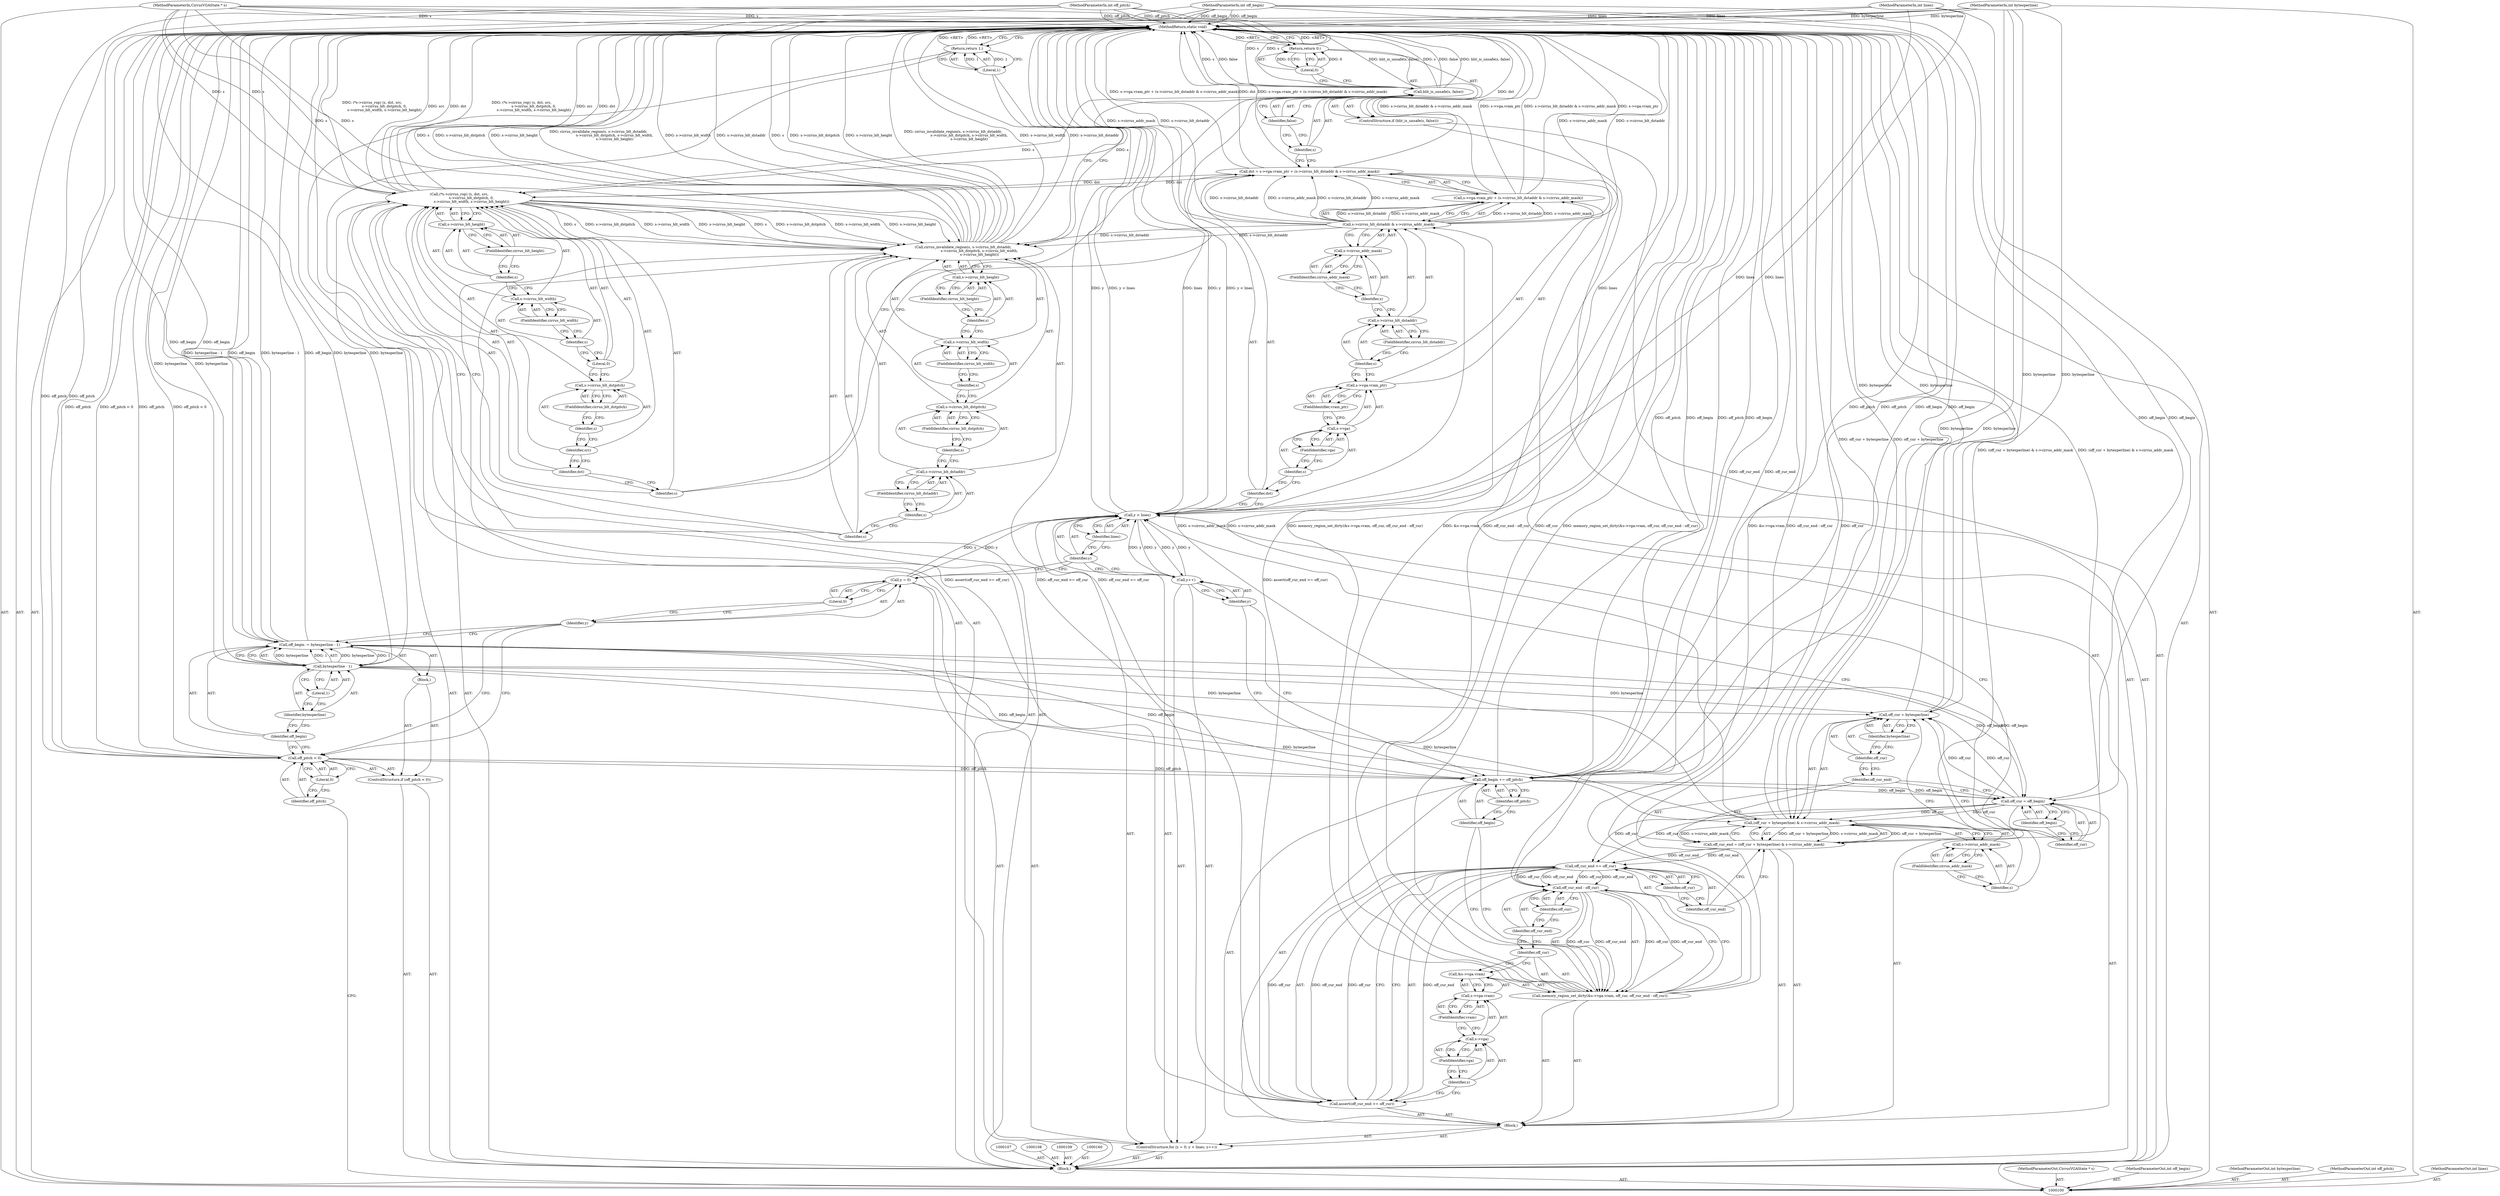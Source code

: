 digraph "0_qemu_f153b563f8cf121aebf5a2fff5f0110faf58ccb3" {
"1000212" [label="(MethodReturn,static void)"];
"1000101" [label="(MethodParameterIn,CirrusVGAState * s)"];
"1000303" [label="(MethodParameterOut,CirrusVGAState * s)"];
"1000102" [label="(MethodParameterIn,int off_begin)"];
"1000304" [label="(MethodParameterOut,int off_begin)"];
"1000117" [label="(Call,bytesperline - 1)"];
"1000118" [label="(Identifier,bytesperline)"];
"1000119" [label="(Literal,1)"];
"1000115" [label="(Call,off_begin -= bytesperline - 1)"];
"1000116" [label="(Identifier,off_begin)"];
"1000121" [label="(Call,y = 0)"];
"1000122" [label="(Identifier,y)"];
"1000123" [label="(Literal,0)"];
"1000124" [label="(Call,y < lines)"];
"1000125" [label="(Identifier,y)"];
"1000126" [label="(Identifier,lines)"];
"1000127" [label="(Call,y++)"];
"1000128" [label="(Identifier,y)"];
"1000129" [label="(Block,)"];
"1000120" [label="(ControlStructure,for (y = 0; y < lines; y++))"];
"1000132" [label="(Identifier,off_begin)"];
"1000130" [label="(Call,off_cur = off_begin)"];
"1000131" [label="(Identifier,off_cur)"];
"1000135" [label="(Call,(off_cur + bytesperline) & s->cirrus_addr_mask)"];
"1000136" [label="(Call,off_cur + bytesperline)"];
"1000137" [label="(Identifier,off_cur)"];
"1000138" [label="(Identifier,bytesperline)"];
"1000139" [label="(Call,s->cirrus_addr_mask)"];
"1000140" [label="(Identifier,s)"];
"1000141" [label="(FieldIdentifier,cirrus_addr_mask)"];
"1000133" [label="(Call,off_cur_end = (off_cur + bytesperline) & s->cirrus_addr_mask)"];
"1000134" [label="(Identifier,off_cur_end)"];
"1000143" [label="(Call,off_cur_end >= off_cur)"];
"1000144" [label="(Identifier,off_cur_end)"];
"1000145" [label="(Identifier,off_cur)"];
"1000142" [label="(Call,assert(off_cur_end >= off_cur))"];
"1000147" [label="(Call,&s->vga.vram)"];
"1000148" [label="(Call,s->vga.vram)"];
"1000149" [label="(Call,s->vga)"];
"1000150" [label="(Identifier,s)"];
"1000151" [label="(FieldIdentifier,vga)"];
"1000152" [label="(FieldIdentifier,vram)"];
"1000153" [label="(Identifier,off_cur)"];
"1000154" [label="(Call,off_cur_end - off_cur)"];
"1000155" [label="(Identifier,off_cur_end)"];
"1000156" [label="(Identifier,off_cur)"];
"1000146" [label="(Call,memory_region_set_dirty(&s->vga.vram, off_cur, off_cur_end - off_cur))"];
"1000159" [label="(Identifier,off_pitch)"];
"1000157" [label="(Call,off_begin += off_pitch)"];
"1000158" [label="(Identifier,off_begin)"];
"1000104" [label="(MethodParameterIn,int bytesperline)"];
"1000306" [label="(MethodParameterOut,int bytesperline)"];
"1000103" [label="(MethodParameterIn,int off_pitch)"];
"1000305" [label="(MethodParameterOut,int off_pitch)"];
"1000163" [label="(Call,s->vga.vram_ptr + (s->cirrus_blt_dstaddr & s->cirrus_addr_mask))"];
"1000164" [label="(Call,s->vga.vram_ptr)"];
"1000165" [label="(Call,s->vga)"];
"1000166" [label="(Identifier,s)"];
"1000167" [label="(FieldIdentifier,vga)"];
"1000168" [label="(FieldIdentifier,vram_ptr)"];
"1000169" [label="(Call,s->cirrus_blt_dstaddr & s->cirrus_addr_mask)"];
"1000170" [label="(Call,s->cirrus_blt_dstaddr)"];
"1000171" [label="(Identifier,s)"];
"1000172" [label="(FieldIdentifier,cirrus_blt_dstaddr)"];
"1000161" [label="(Call,dst = s->vga.vram_ptr + (s->cirrus_blt_dstaddr & s->cirrus_addr_mask))"];
"1000162" [label="(Identifier,dst)"];
"1000173" [label="(Call,s->cirrus_addr_mask)"];
"1000174" [label="(Identifier,s)"];
"1000175" [label="(FieldIdentifier,cirrus_addr_mask)"];
"1000178" [label="(Identifier,s)"];
"1000179" [label="(Identifier,false)"];
"1000176" [label="(ControlStructure,if (blit_is_unsafe(s, false)))"];
"1000177" [label="(Call,blit_is_unsafe(s, false))"];
"1000181" [label="(Literal,0)"];
"1000180" [label="(Return,return 0;)"];
"1000183" [label="(Identifier,s)"];
"1000184" [label="(Identifier,dst)"];
"1000185" [label="(Identifier,src)"];
"1000182" [label="(Call,(*s->cirrus_rop) (s, dst, src,\n                      s->cirrus_blt_dstpitch, 0,\n                      s->cirrus_blt_width, s->cirrus_blt_height))"];
"1000186" [label="(Call,s->cirrus_blt_dstpitch)"];
"1000187" [label="(Identifier,s)"];
"1000188" [label="(FieldIdentifier,cirrus_blt_dstpitch)"];
"1000189" [label="(Literal,0)"];
"1000190" [label="(Call,s->cirrus_blt_width)"];
"1000191" [label="(Identifier,s)"];
"1000192" [label="(FieldIdentifier,cirrus_blt_width)"];
"1000193" [label="(Call,s->cirrus_blt_height)"];
"1000194" [label="(Identifier,s)"];
"1000195" [label="(FieldIdentifier,cirrus_blt_height)"];
"1000105" [label="(MethodParameterIn,int lines)"];
"1000307" [label="(MethodParameterOut,int lines)"];
"1000197" [label="(Identifier,s)"];
"1000198" [label="(Call,s->cirrus_blt_dstaddr)"];
"1000199" [label="(Identifier,s)"];
"1000200" [label="(FieldIdentifier,cirrus_blt_dstaddr)"];
"1000196" [label="(Call,cirrus_invalidate_region(s, s->cirrus_blt_dstaddr,\n                             s->cirrus_blt_dstpitch, s->cirrus_blt_width,\n                             s->cirrus_blt_height))"];
"1000201" [label="(Call,s->cirrus_blt_dstpitch)"];
"1000202" [label="(Identifier,s)"];
"1000203" [label="(FieldIdentifier,cirrus_blt_dstpitch)"];
"1000204" [label="(Call,s->cirrus_blt_width)"];
"1000205" [label="(Identifier,s)"];
"1000206" [label="(FieldIdentifier,cirrus_blt_width)"];
"1000207" [label="(Call,s->cirrus_blt_height)"];
"1000208" [label="(Identifier,s)"];
"1000209" [label="(FieldIdentifier,cirrus_blt_height)"];
"1000211" [label="(Literal,1)"];
"1000210" [label="(Return,return 1;)"];
"1000106" [label="(Block,)"];
"1000113" [label="(Literal,0)"];
"1000114" [label="(Block,)"];
"1000110" [label="(ControlStructure,if (off_pitch < 0))"];
"1000111" [label="(Call,off_pitch < 0)"];
"1000112" [label="(Identifier,off_pitch)"];
"1000212" -> "1000100"  [label="AST: "];
"1000212" -> "1000180"  [label="CFG: "];
"1000212" -> "1000210"  [label="CFG: "];
"1000210" -> "1000212"  [label="DDG: <RET>"];
"1000180" -> "1000212"  [label="DDG: <RET>"];
"1000142" -> "1000212"  [label="DDG: assert(off_cur_end >= off_cur)"];
"1000142" -> "1000212"  [label="DDG: off_cur_end >= off_cur"];
"1000182" -> "1000212"  [label="DDG: src"];
"1000182" -> "1000212"  [label="DDG: dst"];
"1000182" -> "1000212"  [label="DDG: (*s->cirrus_rop) (s, dst, src,\n                      s->cirrus_blt_dstpitch, 0,\n                      s->cirrus_blt_width, s->cirrus_blt_height)"];
"1000163" -> "1000212"  [label="DDG: s->cirrus_blt_dstaddr & s->cirrus_addr_mask"];
"1000163" -> "1000212"  [label="DDG: s->vga.vram_ptr"];
"1000105" -> "1000212"  [label="DDG: lines"];
"1000117" -> "1000212"  [label="DDG: bytesperline"];
"1000146" -> "1000212"  [label="DDG: off_cur_end - off_cur"];
"1000146" -> "1000212"  [label="DDG: off_cur"];
"1000146" -> "1000212"  [label="DDG: memory_region_set_dirty(&s->vga.vram, off_cur, off_cur_end - off_cur)"];
"1000146" -> "1000212"  [label="DDG: &s->vga.vram"];
"1000196" -> "1000212"  [label="DDG: s"];
"1000196" -> "1000212"  [label="DDG: s->cirrus_blt_dstpitch"];
"1000196" -> "1000212"  [label="DDG: s->cirrus_blt_height"];
"1000196" -> "1000212"  [label="DDG: cirrus_invalidate_region(s, s->cirrus_blt_dstaddr,\n                             s->cirrus_blt_dstpitch, s->cirrus_blt_width,\n                             s->cirrus_blt_height)"];
"1000196" -> "1000212"  [label="DDG: s->cirrus_blt_width"];
"1000196" -> "1000212"  [label="DDG: s->cirrus_blt_dstaddr"];
"1000136" -> "1000212"  [label="DDG: bytesperline"];
"1000177" -> "1000212"  [label="DDG: s"];
"1000177" -> "1000212"  [label="DDG: false"];
"1000177" -> "1000212"  [label="DDG: blit_is_unsafe(s, false)"];
"1000157" -> "1000212"  [label="DDG: off_pitch"];
"1000157" -> "1000212"  [label="DDG: off_begin"];
"1000115" -> "1000212"  [label="DDG: bytesperline - 1"];
"1000115" -> "1000212"  [label="DDG: off_begin"];
"1000124" -> "1000212"  [label="DDG: lines"];
"1000124" -> "1000212"  [label="DDG: y"];
"1000124" -> "1000212"  [label="DDG: y < lines"];
"1000104" -> "1000212"  [label="DDG: bytesperline"];
"1000154" -> "1000212"  [label="DDG: off_cur_end"];
"1000103" -> "1000212"  [label="DDG: off_pitch"];
"1000102" -> "1000212"  [label="DDG: off_begin"];
"1000111" -> "1000212"  [label="DDG: off_pitch"];
"1000111" -> "1000212"  [label="DDG: off_pitch < 0"];
"1000133" -> "1000212"  [label="DDG: (off_cur + bytesperline) & s->cirrus_addr_mask"];
"1000101" -> "1000212"  [label="DDG: s"];
"1000169" -> "1000212"  [label="DDG: s->cirrus_addr_mask"];
"1000169" -> "1000212"  [label="DDG: s->cirrus_blt_dstaddr"];
"1000135" -> "1000212"  [label="DDG: off_cur + bytesperline"];
"1000161" -> "1000212"  [label="DDG: s->vga.vram_ptr + (s->cirrus_blt_dstaddr & s->cirrus_addr_mask)"];
"1000161" -> "1000212"  [label="DDG: dst"];
"1000101" -> "1000100"  [label="AST: "];
"1000101" -> "1000212"  [label="DDG: s"];
"1000101" -> "1000177"  [label="DDG: s"];
"1000101" -> "1000182"  [label="DDG: s"];
"1000101" -> "1000196"  [label="DDG: s"];
"1000303" -> "1000100"  [label="AST: "];
"1000102" -> "1000100"  [label="AST: "];
"1000102" -> "1000212"  [label="DDG: off_begin"];
"1000102" -> "1000115"  [label="DDG: off_begin"];
"1000102" -> "1000130"  [label="DDG: off_begin"];
"1000102" -> "1000157"  [label="DDG: off_begin"];
"1000304" -> "1000100"  [label="AST: "];
"1000117" -> "1000115"  [label="AST: "];
"1000117" -> "1000119"  [label="CFG: "];
"1000118" -> "1000117"  [label="AST: "];
"1000119" -> "1000117"  [label="AST: "];
"1000115" -> "1000117"  [label="CFG: "];
"1000117" -> "1000212"  [label="DDG: bytesperline"];
"1000117" -> "1000115"  [label="DDG: bytesperline"];
"1000117" -> "1000115"  [label="DDG: 1"];
"1000104" -> "1000117"  [label="DDG: bytesperline"];
"1000117" -> "1000135"  [label="DDG: bytesperline"];
"1000117" -> "1000136"  [label="DDG: bytesperline"];
"1000118" -> "1000117"  [label="AST: "];
"1000118" -> "1000116"  [label="CFG: "];
"1000119" -> "1000118"  [label="CFG: "];
"1000119" -> "1000117"  [label="AST: "];
"1000119" -> "1000118"  [label="CFG: "];
"1000117" -> "1000119"  [label="CFG: "];
"1000115" -> "1000114"  [label="AST: "];
"1000115" -> "1000117"  [label="CFG: "];
"1000116" -> "1000115"  [label="AST: "];
"1000117" -> "1000115"  [label="AST: "];
"1000122" -> "1000115"  [label="CFG: "];
"1000115" -> "1000212"  [label="DDG: bytesperline - 1"];
"1000115" -> "1000212"  [label="DDG: off_begin"];
"1000117" -> "1000115"  [label="DDG: bytesperline"];
"1000117" -> "1000115"  [label="DDG: 1"];
"1000102" -> "1000115"  [label="DDG: off_begin"];
"1000115" -> "1000130"  [label="DDG: off_begin"];
"1000115" -> "1000157"  [label="DDG: off_begin"];
"1000116" -> "1000115"  [label="AST: "];
"1000116" -> "1000111"  [label="CFG: "];
"1000118" -> "1000116"  [label="CFG: "];
"1000121" -> "1000120"  [label="AST: "];
"1000121" -> "1000123"  [label="CFG: "];
"1000122" -> "1000121"  [label="AST: "];
"1000123" -> "1000121"  [label="AST: "];
"1000125" -> "1000121"  [label="CFG: "];
"1000121" -> "1000124"  [label="DDG: y"];
"1000122" -> "1000121"  [label="AST: "];
"1000122" -> "1000115"  [label="CFG: "];
"1000122" -> "1000111"  [label="CFG: "];
"1000123" -> "1000122"  [label="CFG: "];
"1000123" -> "1000121"  [label="AST: "];
"1000123" -> "1000122"  [label="CFG: "];
"1000121" -> "1000123"  [label="CFG: "];
"1000124" -> "1000120"  [label="AST: "];
"1000124" -> "1000126"  [label="CFG: "];
"1000125" -> "1000124"  [label="AST: "];
"1000126" -> "1000124"  [label="AST: "];
"1000131" -> "1000124"  [label="CFG: "];
"1000162" -> "1000124"  [label="CFG: "];
"1000124" -> "1000212"  [label="DDG: lines"];
"1000124" -> "1000212"  [label="DDG: y"];
"1000124" -> "1000212"  [label="DDG: y < lines"];
"1000121" -> "1000124"  [label="DDG: y"];
"1000127" -> "1000124"  [label="DDG: y"];
"1000105" -> "1000124"  [label="DDG: lines"];
"1000124" -> "1000127"  [label="DDG: y"];
"1000125" -> "1000124"  [label="AST: "];
"1000125" -> "1000121"  [label="CFG: "];
"1000125" -> "1000127"  [label="CFG: "];
"1000126" -> "1000125"  [label="CFG: "];
"1000126" -> "1000124"  [label="AST: "];
"1000126" -> "1000125"  [label="CFG: "];
"1000124" -> "1000126"  [label="CFG: "];
"1000127" -> "1000120"  [label="AST: "];
"1000127" -> "1000128"  [label="CFG: "];
"1000128" -> "1000127"  [label="AST: "];
"1000125" -> "1000127"  [label="CFG: "];
"1000127" -> "1000124"  [label="DDG: y"];
"1000124" -> "1000127"  [label="DDG: y"];
"1000128" -> "1000127"  [label="AST: "];
"1000128" -> "1000157"  [label="CFG: "];
"1000127" -> "1000128"  [label="CFG: "];
"1000129" -> "1000120"  [label="AST: "];
"1000130" -> "1000129"  [label="AST: "];
"1000133" -> "1000129"  [label="AST: "];
"1000142" -> "1000129"  [label="AST: "];
"1000146" -> "1000129"  [label="AST: "];
"1000157" -> "1000129"  [label="AST: "];
"1000120" -> "1000106"  [label="AST: "];
"1000121" -> "1000120"  [label="AST: "];
"1000124" -> "1000120"  [label="AST: "];
"1000127" -> "1000120"  [label="AST: "];
"1000129" -> "1000120"  [label="AST: "];
"1000132" -> "1000130"  [label="AST: "];
"1000132" -> "1000131"  [label="CFG: "];
"1000130" -> "1000132"  [label="CFG: "];
"1000130" -> "1000129"  [label="AST: "];
"1000130" -> "1000132"  [label="CFG: "];
"1000131" -> "1000130"  [label="AST: "];
"1000132" -> "1000130"  [label="AST: "];
"1000134" -> "1000130"  [label="CFG: "];
"1000157" -> "1000130"  [label="DDG: off_begin"];
"1000115" -> "1000130"  [label="DDG: off_begin"];
"1000102" -> "1000130"  [label="DDG: off_begin"];
"1000130" -> "1000135"  [label="DDG: off_cur"];
"1000130" -> "1000136"  [label="DDG: off_cur"];
"1000130" -> "1000143"  [label="DDG: off_cur"];
"1000131" -> "1000130"  [label="AST: "];
"1000131" -> "1000124"  [label="CFG: "];
"1000132" -> "1000131"  [label="CFG: "];
"1000135" -> "1000133"  [label="AST: "];
"1000135" -> "1000139"  [label="CFG: "];
"1000136" -> "1000135"  [label="AST: "];
"1000139" -> "1000135"  [label="AST: "];
"1000133" -> "1000135"  [label="CFG: "];
"1000135" -> "1000212"  [label="DDG: off_cur + bytesperline"];
"1000135" -> "1000133"  [label="DDG: off_cur + bytesperline"];
"1000135" -> "1000133"  [label="DDG: s->cirrus_addr_mask"];
"1000130" -> "1000135"  [label="DDG: off_cur"];
"1000117" -> "1000135"  [label="DDG: bytesperline"];
"1000104" -> "1000135"  [label="DDG: bytesperline"];
"1000135" -> "1000169"  [label="DDG: s->cirrus_addr_mask"];
"1000136" -> "1000135"  [label="AST: "];
"1000136" -> "1000138"  [label="CFG: "];
"1000137" -> "1000136"  [label="AST: "];
"1000138" -> "1000136"  [label="AST: "];
"1000140" -> "1000136"  [label="CFG: "];
"1000136" -> "1000212"  [label="DDG: bytesperline"];
"1000130" -> "1000136"  [label="DDG: off_cur"];
"1000117" -> "1000136"  [label="DDG: bytesperline"];
"1000104" -> "1000136"  [label="DDG: bytesperline"];
"1000137" -> "1000136"  [label="AST: "];
"1000137" -> "1000134"  [label="CFG: "];
"1000138" -> "1000137"  [label="CFG: "];
"1000138" -> "1000136"  [label="AST: "];
"1000138" -> "1000137"  [label="CFG: "];
"1000136" -> "1000138"  [label="CFG: "];
"1000139" -> "1000135"  [label="AST: "];
"1000139" -> "1000141"  [label="CFG: "];
"1000140" -> "1000139"  [label="AST: "];
"1000141" -> "1000139"  [label="AST: "];
"1000135" -> "1000139"  [label="CFG: "];
"1000140" -> "1000139"  [label="AST: "];
"1000140" -> "1000136"  [label="CFG: "];
"1000141" -> "1000140"  [label="CFG: "];
"1000141" -> "1000139"  [label="AST: "];
"1000141" -> "1000140"  [label="CFG: "];
"1000139" -> "1000141"  [label="CFG: "];
"1000133" -> "1000129"  [label="AST: "];
"1000133" -> "1000135"  [label="CFG: "];
"1000134" -> "1000133"  [label="AST: "];
"1000135" -> "1000133"  [label="AST: "];
"1000144" -> "1000133"  [label="CFG: "];
"1000133" -> "1000212"  [label="DDG: (off_cur + bytesperline) & s->cirrus_addr_mask"];
"1000135" -> "1000133"  [label="DDG: off_cur + bytesperline"];
"1000135" -> "1000133"  [label="DDG: s->cirrus_addr_mask"];
"1000133" -> "1000143"  [label="DDG: off_cur_end"];
"1000134" -> "1000133"  [label="AST: "];
"1000134" -> "1000130"  [label="CFG: "];
"1000137" -> "1000134"  [label="CFG: "];
"1000143" -> "1000142"  [label="AST: "];
"1000143" -> "1000145"  [label="CFG: "];
"1000144" -> "1000143"  [label="AST: "];
"1000145" -> "1000143"  [label="AST: "];
"1000142" -> "1000143"  [label="CFG: "];
"1000143" -> "1000142"  [label="DDG: off_cur_end"];
"1000143" -> "1000142"  [label="DDG: off_cur"];
"1000133" -> "1000143"  [label="DDG: off_cur_end"];
"1000130" -> "1000143"  [label="DDG: off_cur"];
"1000143" -> "1000154"  [label="DDG: off_cur_end"];
"1000143" -> "1000154"  [label="DDG: off_cur"];
"1000144" -> "1000143"  [label="AST: "];
"1000144" -> "1000133"  [label="CFG: "];
"1000145" -> "1000144"  [label="CFG: "];
"1000145" -> "1000143"  [label="AST: "];
"1000145" -> "1000144"  [label="CFG: "];
"1000143" -> "1000145"  [label="CFG: "];
"1000142" -> "1000129"  [label="AST: "];
"1000142" -> "1000143"  [label="CFG: "];
"1000143" -> "1000142"  [label="AST: "];
"1000150" -> "1000142"  [label="CFG: "];
"1000142" -> "1000212"  [label="DDG: assert(off_cur_end >= off_cur)"];
"1000142" -> "1000212"  [label="DDG: off_cur_end >= off_cur"];
"1000143" -> "1000142"  [label="DDG: off_cur_end"];
"1000143" -> "1000142"  [label="DDG: off_cur"];
"1000147" -> "1000146"  [label="AST: "];
"1000147" -> "1000148"  [label="CFG: "];
"1000148" -> "1000147"  [label="AST: "];
"1000153" -> "1000147"  [label="CFG: "];
"1000148" -> "1000147"  [label="AST: "];
"1000148" -> "1000152"  [label="CFG: "];
"1000149" -> "1000148"  [label="AST: "];
"1000152" -> "1000148"  [label="AST: "];
"1000147" -> "1000148"  [label="CFG: "];
"1000149" -> "1000148"  [label="AST: "];
"1000149" -> "1000151"  [label="CFG: "];
"1000150" -> "1000149"  [label="AST: "];
"1000151" -> "1000149"  [label="AST: "];
"1000152" -> "1000149"  [label="CFG: "];
"1000150" -> "1000149"  [label="AST: "];
"1000150" -> "1000142"  [label="CFG: "];
"1000151" -> "1000150"  [label="CFG: "];
"1000151" -> "1000149"  [label="AST: "];
"1000151" -> "1000150"  [label="CFG: "];
"1000149" -> "1000151"  [label="CFG: "];
"1000152" -> "1000148"  [label="AST: "];
"1000152" -> "1000149"  [label="CFG: "];
"1000148" -> "1000152"  [label="CFG: "];
"1000153" -> "1000146"  [label="AST: "];
"1000153" -> "1000147"  [label="CFG: "];
"1000155" -> "1000153"  [label="CFG: "];
"1000154" -> "1000146"  [label="AST: "];
"1000154" -> "1000156"  [label="CFG: "];
"1000155" -> "1000154"  [label="AST: "];
"1000156" -> "1000154"  [label="AST: "];
"1000146" -> "1000154"  [label="CFG: "];
"1000154" -> "1000212"  [label="DDG: off_cur_end"];
"1000154" -> "1000146"  [label="DDG: off_cur"];
"1000154" -> "1000146"  [label="DDG: off_cur_end"];
"1000143" -> "1000154"  [label="DDG: off_cur_end"];
"1000143" -> "1000154"  [label="DDG: off_cur"];
"1000155" -> "1000154"  [label="AST: "];
"1000155" -> "1000153"  [label="CFG: "];
"1000156" -> "1000155"  [label="CFG: "];
"1000156" -> "1000154"  [label="AST: "];
"1000156" -> "1000155"  [label="CFG: "];
"1000154" -> "1000156"  [label="CFG: "];
"1000146" -> "1000129"  [label="AST: "];
"1000146" -> "1000154"  [label="CFG: "];
"1000147" -> "1000146"  [label="AST: "];
"1000153" -> "1000146"  [label="AST: "];
"1000154" -> "1000146"  [label="AST: "];
"1000158" -> "1000146"  [label="CFG: "];
"1000146" -> "1000212"  [label="DDG: off_cur_end - off_cur"];
"1000146" -> "1000212"  [label="DDG: off_cur"];
"1000146" -> "1000212"  [label="DDG: memory_region_set_dirty(&s->vga.vram, off_cur, off_cur_end - off_cur)"];
"1000146" -> "1000212"  [label="DDG: &s->vga.vram"];
"1000154" -> "1000146"  [label="DDG: off_cur"];
"1000154" -> "1000146"  [label="DDG: off_cur_end"];
"1000159" -> "1000157"  [label="AST: "];
"1000159" -> "1000158"  [label="CFG: "];
"1000157" -> "1000159"  [label="CFG: "];
"1000157" -> "1000129"  [label="AST: "];
"1000157" -> "1000159"  [label="CFG: "];
"1000158" -> "1000157"  [label="AST: "];
"1000159" -> "1000157"  [label="AST: "];
"1000128" -> "1000157"  [label="CFG: "];
"1000157" -> "1000212"  [label="DDG: off_pitch"];
"1000157" -> "1000212"  [label="DDG: off_begin"];
"1000157" -> "1000130"  [label="DDG: off_begin"];
"1000111" -> "1000157"  [label="DDG: off_pitch"];
"1000103" -> "1000157"  [label="DDG: off_pitch"];
"1000102" -> "1000157"  [label="DDG: off_begin"];
"1000115" -> "1000157"  [label="DDG: off_begin"];
"1000158" -> "1000157"  [label="AST: "];
"1000158" -> "1000146"  [label="CFG: "];
"1000159" -> "1000158"  [label="CFG: "];
"1000104" -> "1000100"  [label="AST: "];
"1000104" -> "1000212"  [label="DDG: bytesperline"];
"1000104" -> "1000117"  [label="DDG: bytesperline"];
"1000104" -> "1000135"  [label="DDG: bytesperline"];
"1000104" -> "1000136"  [label="DDG: bytesperline"];
"1000306" -> "1000100"  [label="AST: "];
"1000103" -> "1000100"  [label="AST: "];
"1000103" -> "1000212"  [label="DDG: off_pitch"];
"1000103" -> "1000111"  [label="DDG: off_pitch"];
"1000103" -> "1000157"  [label="DDG: off_pitch"];
"1000305" -> "1000100"  [label="AST: "];
"1000163" -> "1000161"  [label="AST: "];
"1000163" -> "1000169"  [label="CFG: "];
"1000164" -> "1000163"  [label="AST: "];
"1000169" -> "1000163"  [label="AST: "];
"1000161" -> "1000163"  [label="CFG: "];
"1000163" -> "1000212"  [label="DDG: s->cirrus_blt_dstaddr & s->cirrus_addr_mask"];
"1000163" -> "1000212"  [label="DDG: s->vga.vram_ptr"];
"1000169" -> "1000163"  [label="DDG: s->cirrus_blt_dstaddr"];
"1000169" -> "1000163"  [label="DDG: s->cirrus_addr_mask"];
"1000164" -> "1000163"  [label="AST: "];
"1000164" -> "1000168"  [label="CFG: "];
"1000165" -> "1000164"  [label="AST: "];
"1000168" -> "1000164"  [label="AST: "];
"1000171" -> "1000164"  [label="CFG: "];
"1000165" -> "1000164"  [label="AST: "];
"1000165" -> "1000167"  [label="CFG: "];
"1000166" -> "1000165"  [label="AST: "];
"1000167" -> "1000165"  [label="AST: "];
"1000168" -> "1000165"  [label="CFG: "];
"1000166" -> "1000165"  [label="AST: "];
"1000166" -> "1000162"  [label="CFG: "];
"1000167" -> "1000166"  [label="CFG: "];
"1000167" -> "1000165"  [label="AST: "];
"1000167" -> "1000166"  [label="CFG: "];
"1000165" -> "1000167"  [label="CFG: "];
"1000168" -> "1000164"  [label="AST: "];
"1000168" -> "1000165"  [label="CFG: "];
"1000164" -> "1000168"  [label="CFG: "];
"1000169" -> "1000163"  [label="AST: "];
"1000169" -> "1000173"  [label="CFG: "];
"1000170" -> "1000169"  [label="AST: "];
"1000173" -> "1000169"  [label="AST: "];
"1000163" -> "1000169"  [label="CFG: "];
"1000169" -> "1000212"  [label="DDG: s->cirrus_addr_mask"];
"1000169" -> "1000212"  [label="DDG: s->cirrus_blt_dstaddr"];
"1000169" -> "1000161"  [label="DDG: s->cirrus_blt_dstaddr"];
"1000169" -> "1000161"  [label="DDG: s->cirrus_addr_mask"];
"1000169" -> "1000163"  [label="DDG: s->cirrus_blt_dstaddr"];
"1000169" -> "1000163"  [label="DDG: s->cirrus_addr_mask"];
"1000135" -> "1000169"  [label="DDG: s->cirrus_addr_mask"];
"1000169" -> "1000196"  [label="DDG: s->cirrus_blt_dstaddr"];
"1000170" -> "1000169"  [label="AST: "];
"1000170" -> "1000172"  [label="CFG: "];
"1000171" -> "1000170"  [label="AST: "];
"1000172" -> "1000170"  [label="AST: "];
"1000174" -> "1000170"  [label="CFG: "];
"1000171" -> "1000170"  [label="AST: "];
"1000171" -> "1000164"  [label="CFG: "];
"1000172" -> "1000171"  [label="CFG: "];
"1000172" -> "1000170"  [label="AST: "];
"1000172" -> "1000171"  [label="CFG: "];
"1000170" -> "1000172"  [label="CFG: "];
"1000161" -> "1000106"  [label="AST: "];
"1000161" -> "1000163"  [label="CFG: "];
"1000162" -> "1000161"  [label="AST: "];
"1000163" -> "1000161"  [label="AST: "];
"1000178" -> "1000161"  [label="CFG: "];
"1000161" -> "1000212"  [label="DDG: s->vga.vram_ptr + (s->cirrus_blt_dstaddr & s->cirrus_addr_mask)"];
"1000161" -> "1000212"  [label="DDG: dst"];
"1000169" -> "1000161"  [label="DDG: s->cirrus_blt_dstaddr"];
"1000169" -> "1000161"  [label="DDG: s->cirrus_addr_mask"];
"1000161" -> "1000182"  [label="DDG: dst"];
"1000162" -> "1000161"  [label="AST: "];
"1000162" -> "1000124"  [label="CFG: "];
"1000166" -> "1000162"  [label="CFG: "];
"1000173" -> "1000169"  [label="AST: "];
"1000173" -> "1000175"  [label="CFG: "];
"1000174" -> "1000173"  [label="AST: "];
"1000175" -> "1000173"  [label="AST: "];
"1000169" -> "1000173"  [label="CFG: "];
"1000174" -> "1000173"  [label="AST: "];
"1000174" -> "1000170"  [label="CFG: "];
"1000175" -> "1000174"  [label="CFG: "];
"1000175" -> "1000173"  [label="AST: "];
"1000175" -> "1000174"  [label="CFG: "];
"1000173" -> "1000175"  [label="CFG: "];
"1000178" -> "1000177"  [label="AST: "];
"1000178" -> "1000161"  [label="CFG: "];
"1000179" -> "1000178"  [label="CFG: "];
"1000179" -> "1000177"  [label="AST: "];
"1000179" -> "1000178"  [label="CFG: "];
"1000177" -> "1000179"  [label="CFG: "];
"1000176" -> "1000106"  [label="AST: "];
"1000177" -> "1000176"  [label="AST: "];
"1000180" -> "1000176"  [label="AST: "];
"1000177" -> "1000176"  [label="AST: "];
"1000177" -> "1000179"  [label="CFG: "];
"1000178" -> "1000177"  [label="AST: "];
"1000179" -> "1000177"  [label="AST: "];
"1000181" -> "1000177"  [label="CFG: "];
"1000183" -> "1000177"  [label="CFG: "];
"1000177" -> "1000212"  [label="DDG: s"];
"1000177" -> "1000212"  [label="DDG: false"];
"1000177" -> "1000212"  [label="DDG: blit_is_unsafe(s, false)"];
"1000101" -> "1000177"  [label="DDG: s"];
"1000177" -> "1000182"  [label="DDG: s"];
"1000181" -> "1000180"  [label="AST: "];
"1000181" -> "1000177"  [label="CFG: "];
"1000180" -> "1000181"  [label="CFG: "];
"1000181" -> "1000180"  [label="DDG: 0"];
"1000180" -> "1000176"  [label="AST: "];
"1000180" -> "1000181"  [label="CFG: "];
"1000181" -> "1000180"  [label="AST: "];
"1000212" -> "1000180"  [label="CFG: "];
"1000180" -> "1000212"  [label="DDG: <RET>"];
"1000181" -> "1000180"  [label="DDG: 0"];
"1000183" -> "1000182"  [label="AST: "];
"1000183" -> "1000177"  [label="CFG: "];
"1000184" -> "1000183"  [label="CFG: "];
"1000184" -> "1000182"  [label="AST: "];
"1000184" -> "1000183"  [label="CFG: "];
"1000185" -> "1000184"  [label="CFG: "];
"1000185" -> "1000182"  [label="AST: "];
"1000185" -> "1000184"  [label="CFG: "];
"1000187" -> "1000185"  [label="CFG: "];
"1000182" -> "1000106"  [label="AST: "];
"1000182" -> "1000193"  [label="CFG: "];
"1000183" -> "1000182"  [label="AST: "];
"1000184" -> "1000182"  [label="AST: "];
"1000185" -> "1000182"  [label="AST: "];
"1000186" -> "1000182"  [label="AST: "];
"1000189" -> "1000182"  [label="AST: "];
"1000190" -> "1000182"  [label="AST: "];
"1000193" -> "1000182"  [label="AST: "];
"1000197" -> "1000182"  [label="CFG: "];
"1000182" -> "1000212"  [label="DDG: src"];
"1000182" -> "1000212"  [label="DDG: dst"];
"1000182" -> "1000212"  [label="DDG: (*s->cirrus_rop) (s, dst, src,\n                      s->cirrus_blt_dstpitch, 0,\n                      s->cirrus_blt_width, s->cirrus_blt_height)"];
"1000177" -> "1000182"  [label="DDG: s"];
"1000101" -> "1000182"  [label="DDG: s"];
"1000161" -> "1000182"  [label="DDG: dst"];
"1000182" -> "1000196"  [label="DDG: s"];
"1000182" -> "1000196"  [label="DDG: s->cirrus_blt_dstpitch"];
"1000182" -> "1000196"  [label="DDG: s->cirrus_blt_width"];
"1000182" -> "1000196"  [label="DDG: s->cirrus_blt_height"];
"1000186" -> "1000182"  [label="AST: "];
"1000186" -> "1000188"  [label="CFG: "];
"1000187" -> "1000186"  [label="AST: "];
"1000188" -> "1000186"  [label="AST: "];
"1000189" -> "1000186"  [label="CFG: "];
"1000187" -> "1000186"  [label="AST: "];
"1000187" -> "1000185"  [label="CFG: "];
"1000188" -> "1000187"  [label="CFG: "];
"1000188" -> "1000186"  [label="AST: "];
"1000188" -> "1000187"  [label="CFG: "];
"1000186" -> "1000188"  [label="CFG: "];
"1000189" -> "1000182"  [label="AST: "];
"1000189" -> "1000186"  [label="CFG: "];
"1000191" -> "1000189"  [label="CFG: "];
"1000190" -> "1000182"  [label="AST: "];
"1000190" -> "1000192"  [label="CFG: "];
"1000191" -> "1000190"  [label="AST: "];
"1000192" -> "1000190"  [label="AST: "];
"1000194" -> "1000190"  [label="CFG: "];
"1000191" -> "1000190"  [label="AST: "];
"1000191" -> "1000189"  [label="CFG: "];
"1000192" -> "1000191"  [label="CFG: "];
"1000192" -> "1000190"  [label="AST: "];
"1000192" -> "1000191"  [label="CFG: "];
"1000190" -> "1000192"  [label="CFG: "];
"1000193" -> "1000182"  [label="AST: "];
"1000193" -> "1000195"  [label="CFG: "];
"1000194" -> "1000193"  [label="AST: "];
"1000195" -> "1000193"  [label="AST: "];
"1000182" -> "1000193"  [label="CFG: "];
"1000194" -> "1000193"  [label="AST: "];
"1000194" -> "1000190"  [label="CFG: "];
"1000195" -> "1000194"  [label="CFG: "];
"1000195" -> "1000193"  [label="AST: "];
"1000195" -> "1000194"  [label="CFG: "];
"1000193" -> "1000195"  [label="CFG: "];
"1000105" -> "1000100"  [label="AST: "];
"1000105" -> "1000212"  [label="DDG: lines"];
"1000105" -> "1000124"  [label="DDG: lines"];
"1000307" -> "1000100"  [label="AST: "];
"1000197" -> "1000196"  [label="AST: "];
"1000197" -> "1000182"  [label="CFG: "];
"1000199" -> "1000197"  [label="CFG: "];
"1000198" -> "1000196"  [label="AST: "];
"1000198" -> "1000200"  [label="CFG: "];
"1000199" -> "1000198"  [label="AST: "];
"1000200" -> "1000198"  [label="AST: "];
"1000202" -> "1000198"  [label="CFG: "];
"1000199" -> "1000198"  [label="AST: "];
"1000199" -> "1000197"  [label="CFG: "];
"1000200" -> "1000199"  [label="CFG: "];
"1000200" -> "1000198"  [label="AST: "];
"1000200" -> "1000199"  [label="CFG: "];
"1000198" -> "1000200"  [label="CFG: "];
"1000196" -> "1000106"  [label="AST: "];
"1000196" -> "1000207"  [label="CFG: "];
"1000197" -> "1000196"  [label="AST: "];
"1000198" -> "1000196"  [label="AST: "];
"1000201" -> "1000196"  [label="AST: "];
"1000204" -> "1000196"  [label="AST: "];
"1000207" -> "1000196"  [label="AST: "];
"1000211" -> "1000196"  [label="CFG: "];
"1000196" -> "1000212"  [label="DDG: s"];
"1000196" -> "1000212"  [label="DDG: s->cirrus_blt_dstpitch"];
"1000196" -> "1000212"  [label="DDG: s->cirrus_blt_height"];
"1000196" -> "1000212"  [label="DDG: cirrus_invalidate_region(s, s->cirrus_blt_dstaddr,\n                             s->cirrus_blt_dstpitch, s->cirrus_blt_width,\n                             s->cirrus_blt_height)"];
"1000196" -> "1000212"  [label="DDG: s->cirrus_blt_width"];
"1000196" -> "1000212"  [label="DDG: s->cirrus_blt_dstaddr"];
"1000182" -> "1000196"  [label="DDG: s"];
"1000182" -> "1000196"  [label="DDG: s->cirrus_blt_dstpitch"];
"1000182" -> "1000196"  [label="DDG: s->cirrus_blt_width"];
"1000182" -> "1000196"  [label="DDG: s->cirrus_blt_height"];
"1000101" -> "1000196"  [label="DDG: s"];
"1000169" -> "1000196"  [label="DDG: s->cirrus_blt_dstaddr"];
"1000201" -> "1000196"  [label="AST: "];
"1000201" -> "1000203"  [label="CFG: "];
"1000202" -> "1000201"  [label="AST: "];
"1000203" -> "1000201"  [label="AST: "];
"1000205" -> "1000201"  [label="CFG: "];
"1000202" -> "1000201"  [label="AST: "];
"1000202" -> "1000198"  [label="CFG: "];
"1000203" -> "1000202"  [label="CFG: "];
"1000203" -> "1000201"  [label="AST: "];
"1000203" -> "1000202"  [label="CFG: "];
"1000201" -> "1000203"  [label="CFG: "];
"1000204" -> "1000196"  [label="AST: "];
"1000204" -> "1000206"  [label="CFG: "];
"1000205" -> "1000204"  [label="AST: "];
"1000206" -> "1000204"  [label="AST: "];
"1000208" -> "1000204"  [label="CFG: "];
"1000205" -> "1000204"  [label="AST: "];
"1000205" -> "1000201"  [label="CFG: "];
"1000206" -> "1000205"  [label="CFG: "];
"1000206" -> "1000204"  [label="AST: "];
"1000206" -> "1000205"  [label="CFG: "];
"1000204" -> "1000206"  [label="CFG: "];
"1000207" -> "1000196"  [label="AST: "];
"1000207" -> "1000209"  [label="CFG: "];
"1000208" -> "1000207"  [label="AST: "];
"1000209" -> "1000207"  [label="AST: "];
"1000196" -> "1000207"  [label="CFG: "];
"1000208" -> "1000207"  [label="AST: "];
"1000208" -> "1000204"  [label="CFG: "];
"1000209" -> "1000208"  [label="CFG: "];
"1000209" -> "1000207"  [label="AST: "];
"1000209" -> "1000208"  [label="CFG: "];
"1000207" -> "1000209"  [label="CFG: "];
"1000211" -> "1000210"  [label="AST: "];
"1000211" -> "1000196"  [label="CFG: "];
"1000210" -> "1000211"  [label="CFG: "];
"1000211" -> "1000210"  [label="DDG: 1"];
"1000210" -> "1000106"  [label="AST: "];
"1000210" -> "1000211"  [label="CFG: "];
"1000211" -> "1000210"  [label="AST: "];
"1000212" -> "1000210"  [label="CFG: "];
"1000210" -> "1000212"  [label="DDG: <RET>"];
"1000211" -> "1000210"  [label="DDG: 1"];
"1000106" -> "1000100"  [label="AST: "];
"1000107" -> "1000106"  [label="AST: "];
"1000108" -> "1000106"  [label="AST: "];
"1000109" -> "1000106"  [label="AST: "];
"1000110" -> "1000106"  [label="AST: "];
"1000120" -> "1000106"  [label="AST: "];
"1000160" -> "1000106"  [label="AST: "];
"1000161" -> "1000106"  [label="AST: "];
"1000176" -> "1000106"  [label="AST: "];
"1000182" -> "1000106"  [label="AST: "];
"1000196" -> "1000106"  [label="AST: "];
"1000210" -> "1000106"  [label="AST: "];
"1000113" -> "1000111"  [label="AST: "];
"1000113" -> "1000112"  [label="CFG: "];
"1000111" -> "1000113"  [label="CFG: "];
"1000114" -> "1000110"  [label="AST: "];
"1000115" -> "1000114"  [label="AST: "];
"1000110" -> "1000106"  [label="AST: "];
"1000111" -> "1000110"  [label="AST: "];
"1000114" -> "1000110"  [label="AST: "];
"1000111" -> "1000110"  [label="AST: "];
"1000111" -> "1000113"  [label="CFG: "];
"1000112" -> "1000111"  [label="AST: "];
"1000113" -> "1000111"  [label="AST: "];
"1000116" -> "1000111"  [label="CFG: "];
"1000122" -> "1000111"  [label="CFG: "];
"1000111" -> "1000212"  [label="DDG: off_pitch"];
"1000111" -> "1000212"  [label="DDG: off_pitch < 0"];
"1000103" -> "1000111"  [label="DDG: off_pitch"];
"1000111" -> "1000157"  [label="DDG: off_pitch"];
"1000112" -> "1000111"  [label="AST: "];
"1000112" -> "1000100"  [label="CFG: "];
"1000113" -> "1000112"  [label="CFG: "];
}
